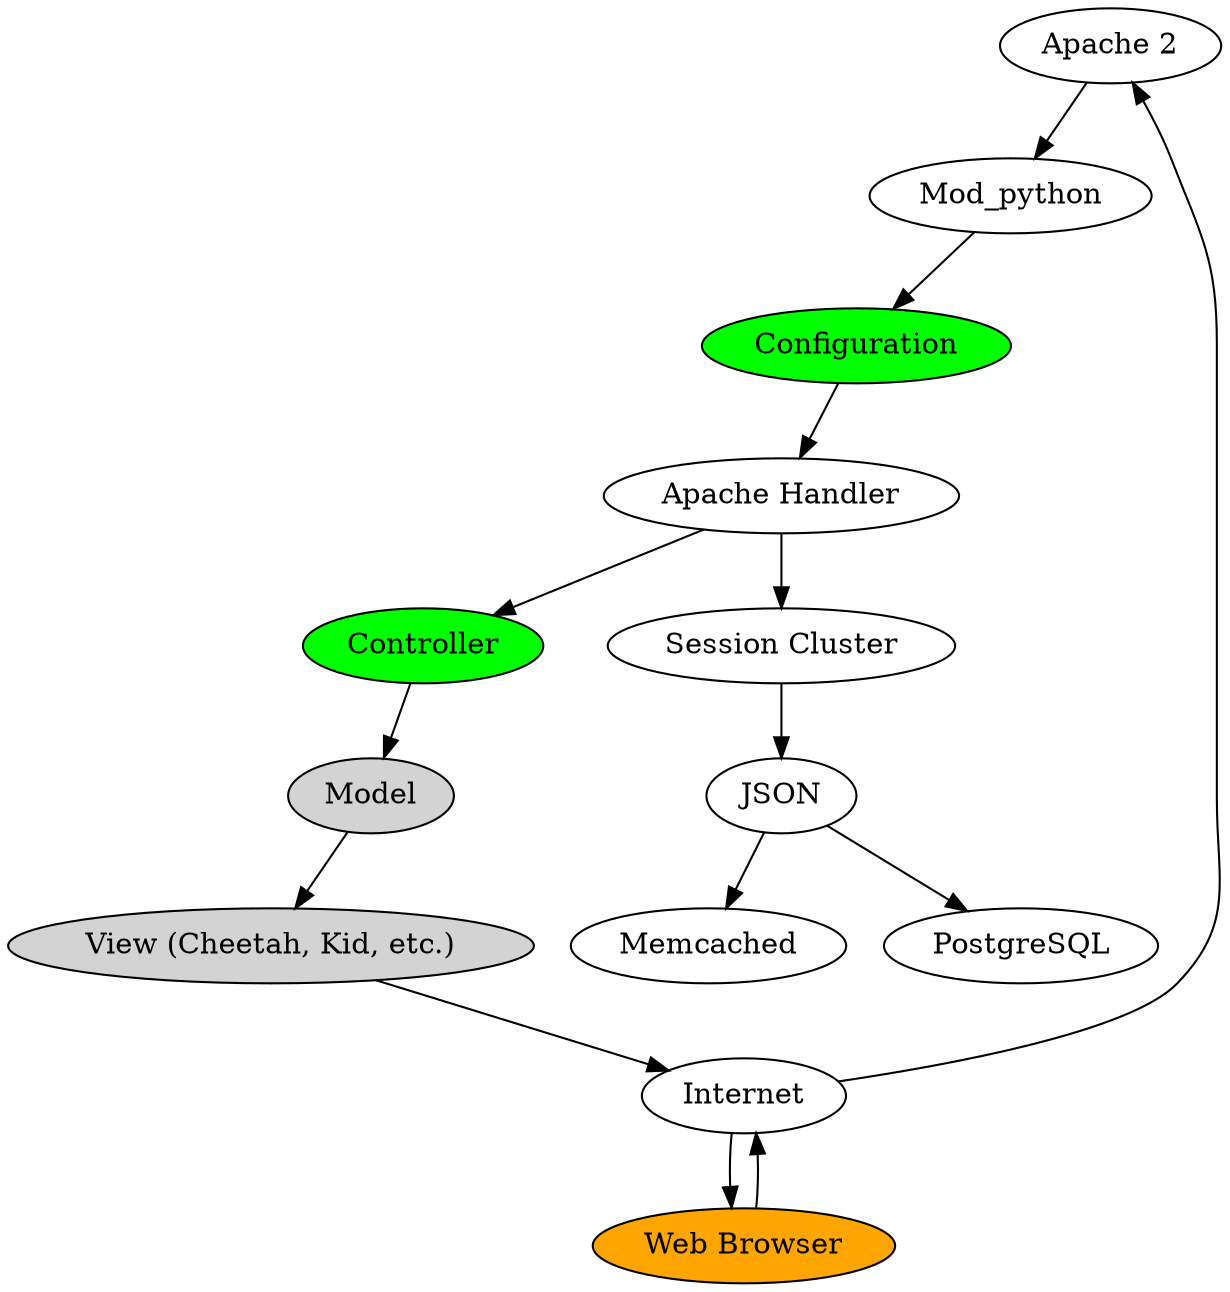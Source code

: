 digraph chula {
    apache [label="Apache 2"]
    browser [label="Web Browser" style=filled fillcolor=orange]
    config [label="Configuration" style=filled fillcolor=green]
    controller [label="Controller" style=filled fillcolor=green]
    handler [label="Apache Handler"]
    json [label="JSON"]
    memcache [label="Memcached"]
    mod_python [label="Mod_python"]
    model [label="Model" style=filled]
    postgres [label="PostgreSQL"]
    session [label="Session Cluster"]
    view [label="View (Cheetah, Kid, etc.)" style=filled]
    web [label="Internet"]

    /* Main stack */
    browser
    ->web
    ->apache
    ->mod_python
    ->config
    ->handler
    ->controller
    ->model
    ->view
    ->web
    ->browser

    /* Session stack */
    handler->session
    session->json
    json->postgres
    json->memcache
}
